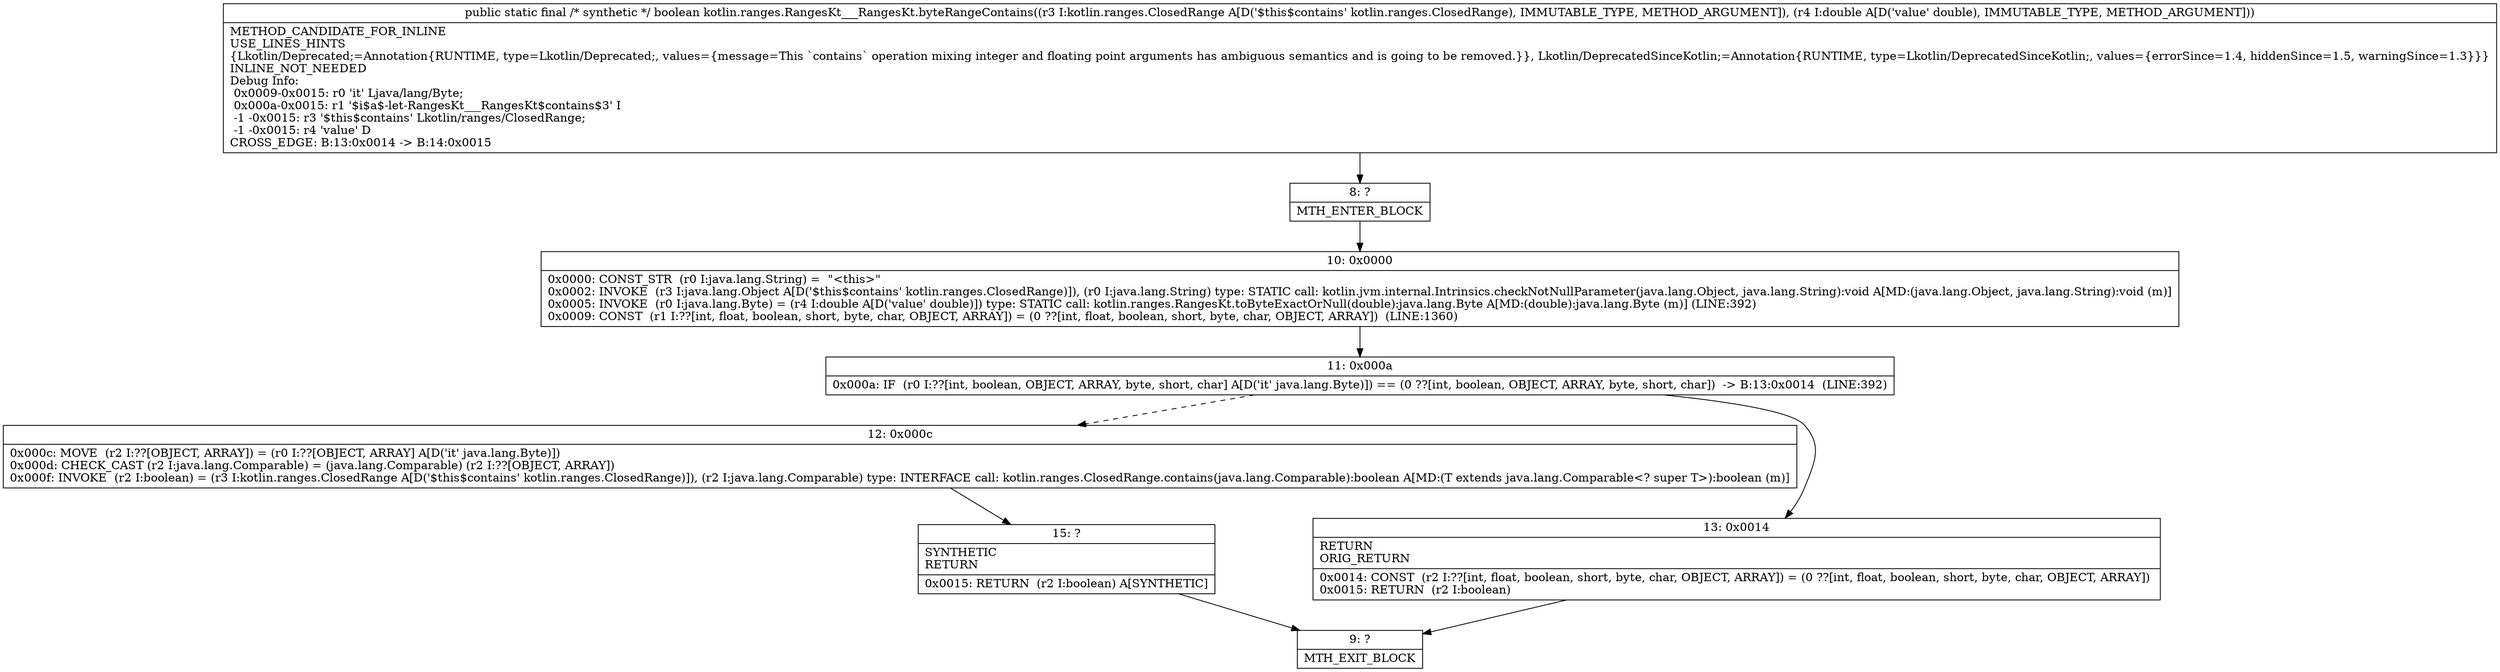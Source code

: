 digraph "CFG forkotlin.ranges.RangesKt___RangesKt.byteRangeContains(Lkotlin\/ranges\/ClosedRange;D)Z" {
Node_8 [shape=record,label="{8\:\ ?|MTH_ENTER_BLOCK\l}"];
Node_10 [shape=record,label="{10\:\ 0x0000|0x0000: CONST_STR  (r0 I:java.lang.String) =  \"\<this\>\" \l0x0002: INVOKE  (r3 I:java.lang.Object A[D('$this$contains' kotlin.ranges.ClosedRange)]), (r0 I:java.lang.String) type: STATIC call: kotlin.jvm.internal.Intrinsics.checkNotNullParameter(java.lang.Object, java.lang.String):void A[MD:(java.lang.Object, java.lang.String):void (m)]\l0x0005: INVOKE  (r0 I:java.lang.Byte) = (r4 I:double A[D('value' double)]) type: STATIC call: kotlin.ranges.RangesKt.toByteExactOrNull(double):java.lang.Byte A[MD:(double):java.lang.Byte (m)] (LINE:392)\l0x0009: CONST  (r1 I:??[int, float, boolean, short, byte, char, OBJECT, ARRAY]) = (0 ??[int, float, boolean, short, byte, char, OBJECT, ARRAY])  (LINE:1360)\l}"];
Node_11 [shape=record,label="{11\:\ 0x000a|0x000a: IF  (r0 I:??[int, boolean, OBJECT, ARRAY, byte, short, char] A[D('it' java.lang.Byte)]) == (0 ??[int, boolean, OBJECT, ARRAY, byte, short, char])  \-\> B:13:0x0014  (LINE:392)\l}"];
Node_12 [shape=record,label="{12\:\ 0x000c|0x000c: MOVE  (r2 I:??[OBJECT, ARRAY]) = (r0 I:??[OBJECT, ARRAY] A[D('it' java.lang.Byte)]) \l0x000d: CHECK_CAST (r2 I:java.lang.Comparable) = (java.lang.Comparable) (r2 I:??[OBJECT, ARRAY]) \l0x000f: INVOKE  (r2 I:boolean) = (r3 I:kotlin.ranges.ClosedRange A[D('$this$contains' kotlin.ranges.ClosedRange)]), (r2 I:java.lang.Comparable) type: INTERFACE call: kotlin.ranges.ClosedRange.contains(java.lang.Comparable):boolean A[MD:(T extends java.lang.Comparable\<? super T\>):boolean (m)]\l}"];
Node_15 [shape=record,label="{15\:\ ?|SYNTHETIC\lRETURN\l|0x0015: RETURN  (r2 I:boolean) A[SYNTHETIC]\l}"];
Node_9 [shape=record,label="{9\:\ ?|MTH_EXIT_BLOCK\l}"];
Node_13 [shape=record,label="{13\:\ 0x0014|RETURN\lORIG_RETURN\l|0x0014: CONST  (r2 I:??[int, float, boolean, short, byte, char, OBJECT, ARRAY]) = (0 ??[int, float, boolean, short, byte, char, OBJECT, ARRAY]) \l0x0015: RETURN  (r2 I:boolean) \l}"];
MethodNode[shape=record,label="{public static final \/* synthetic *\/ boolean kotlin.ranges.RangesKt___RangesKt.byteRangeContains((r3 I:kotlin.ranges.ClosedRange A[D('$this$contains' kotlin.ranges.ClosedRange), IMMUTABLE_TYPE, METHOD_ARGUMENT]), (r4 I:double A[D('value' double), IMMUTABLE_TYPE, METHOD_ARGUMENT]))  | METHOD_CANDIDATE_FOR_INLINE\lUSE_LINES_HINTS\l\{Lkotlin\/Deprecated;=Annotation\{RUNTIME, type=Lkotlin\/Deprecated;, values=\{message=This `contains` operation mixing integer and floating point arguments has ambiguous semantics and is going to be removed.\}\}, Lkotlin\/DeprecatedSinceKotlin;=Annotation\{RUNTIME, type=Lkotlin\/DeprecatedSinceKotlin;, values=\{errorSince=1.4, hiddenSince=1.5, warningSince=1.3\}\}\}\lINLINE_NOT_NEEDED\lDebug Info:\l  0x0009\-0x0015: r0 'it' Ljava\/lang\/Byte;\l  0x000a\-0x0015: r1 '$i$a$\-let\-RangesKt___RangesKt$contains$3' I\l  \-1 \-0x0015: r3 '$this$contains' Lkotlin\/ranges\/ClosedRange;\l  \-1 \-0x0015: r4 'value' D\lCROSS_EDGE: B:13:0x0014 \-\> B:14:0x0015\l}"];
MethodNode -> Node_8;Node_8 -> Node_10;
Node_10 -> Node_11;
Node_11 -> Node_12[style=dashed];
Node_11 -> Node_13;
Node_12 -> Node_15;
Node_15 -> Node_9;
Node_13 -> Node_9;
}

